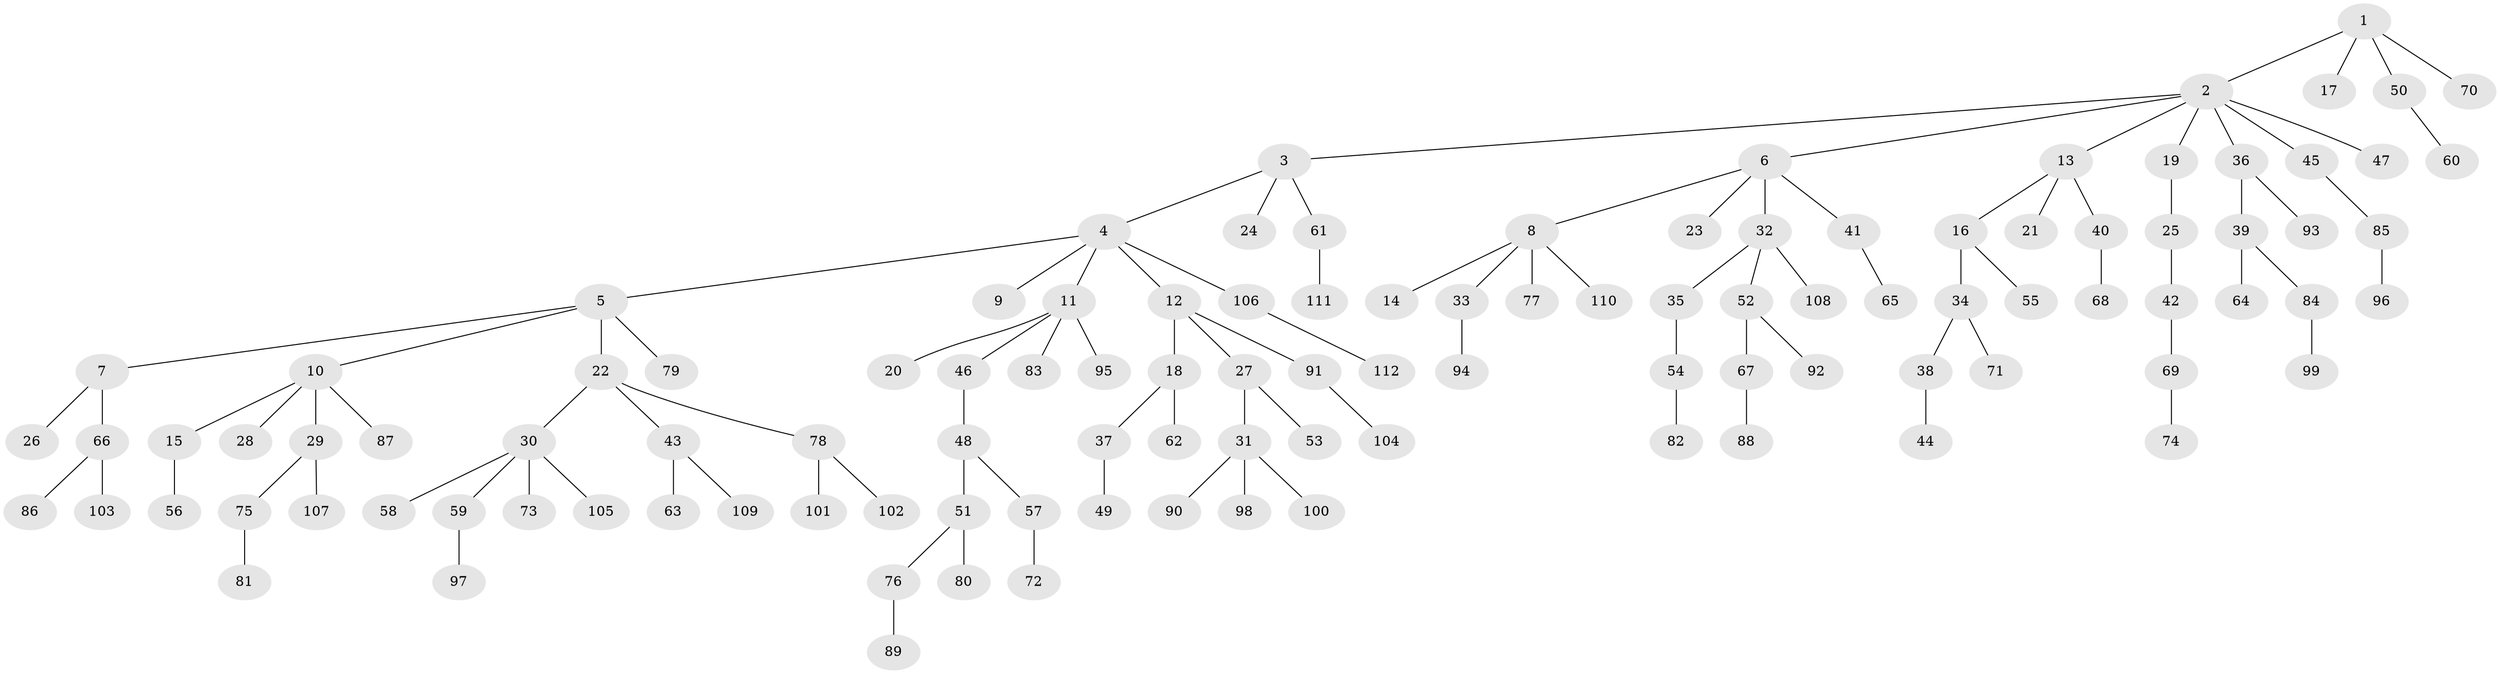 // coarse degree distribution, {3: 0.10666666666666667, 9: 0.013333333333333334, 5: 0.04, 8: 0.013333333333333334, 4: 0.05333333333333334, 1: 0.6, 2: 0.16, 7: 0.013333333333333334}
// Generated by graph-tools (version 1.1) at 2025/52/02/27/25 19:52:10]
// undirected, 112 vertices, 111 edges
graph export_dot {
graph [start="1"]
  node [color=gray90,style=filled];
  1;
  2;
  3;
  4;
  5;
  6;
  7;
  8;
  9;
  10;
  11;
  12;
  13;
  14;
  15;
  16;
  17;
  18;
  19;
  20;
  21;
  22;
  23;
  24;
  25;
  26;
  27;
  28;
  29;
  30;
  31;
  32;
  33;
  34;
  35;
  36;
  37;
  38;
  39;
  40;
  41;
  42;
  43;
  44;
  45;
  46;
  47;
  48;
  49;
  50;
  51;
  52;
  53;
  54;
  55;
  56;
  57;
  58;
  59;
  60;
  61;
  62;
  63;
  64;
  65;
  66;
  67;
  68;
  69;
  70;
  71;
  72;
  73;
  74;
  75;
  76;
  77;
  78;
  79;
  80;
  81;
  82;
  83;
  84;
  85;
  86;
  87;
  88;
  89;
  90;
  91;
  92;
  93;
  94;
  95;
  96;
  97;
  98;
  99;
  100;
  101;
  102;
  103;
  104;
  105;
  106;
  107;
  108;
  109;
  110;
  111;
  112;
  1 -- 2;
  1 -- 17;
  1 -- 50;
  1 -- 70;
  2 -- 3;
  2 -- 6;
  2 -- 13;
  2 -- 19;
  2 -- 36;
  2 -- 45;
  2 -- 47;
  3 -- 4;
  3 -- 24;
  3 -- 61;
  4 -- 5;
  4 -- 9;
  4 -- 11;
  4 -- 12;
  4 -- 106;
  5 -- 7;
  5 -- 10;
  5 -- 22;
  5 -- 79;
  6 -- 8;
  6 -- 23;
  6 -- 32;
  6 -- 41;
  7 -- 26;
  7 -- 66;
  8 -- 14;
  8 -- 33;
  8 -- 77;
  8 -- 110;
  10 -- 15;
  10 -- 28;
  10 -- 29;
  10 -- 87;
  11 -- 20;
  11 -- 46;
  11 -- 83;
  11 -- 95;
  12 -- 18;
  12 -- 27;
  12 -- 91;
  13 -- 16;
  13 -- 21;
  13 -- 40;
  15 -- 56;
  16 -- 34;
  16 -- 55;
  18 -- 37;
  18 -- 62;
  19 -- 25;
  22 -- 30;
  22 -- 43;
  22 -- 78;
  25 -- 42;
  27 -- 31;
  27 -- 53;
  29 -- 75;
  29 -- 107;
  30 -- 58;
  30 -- 59;
  30 -- 73;
  30 -- 105;
  31 -- 90;
  31 -- 98;
  31 -- 100;
  32 -- 35;
  32 -- 52;
  32 -- 108;
  33 -- 94;
  34 -- 38;
  34 -- 71;
  35 -- 54;
  36 -- 39;
  36 -- 93;
  37 -- 49;
  38 -- 44;
  39 -- 64;
  39 -- 84;
  40 -- 68;
  41 -- 65;
  42 -- 69;
  43 -- 63;
  43 -- 109;
  45 -- 85;
  46 -- 48;
  48 -- 51;
  48 -- 57;
  50 -- 60;
  51 -- 76;
  51 -- 80;
  52 -- 67;
  52 -- 92;
  54 -- 82;
  57 -- 72;
  59 -- 97;
  61 -- 111;
  66 -- 86;
  66 -- 103;
  67 -- 88;
  69 -- 74;
  75 -- 81;
  76 -- 89;
  78 -- 101;
  78 -- 102;
  84 -- 99;
  85 -- 96;
  91 -- 104;
  106 -- 112;
}
